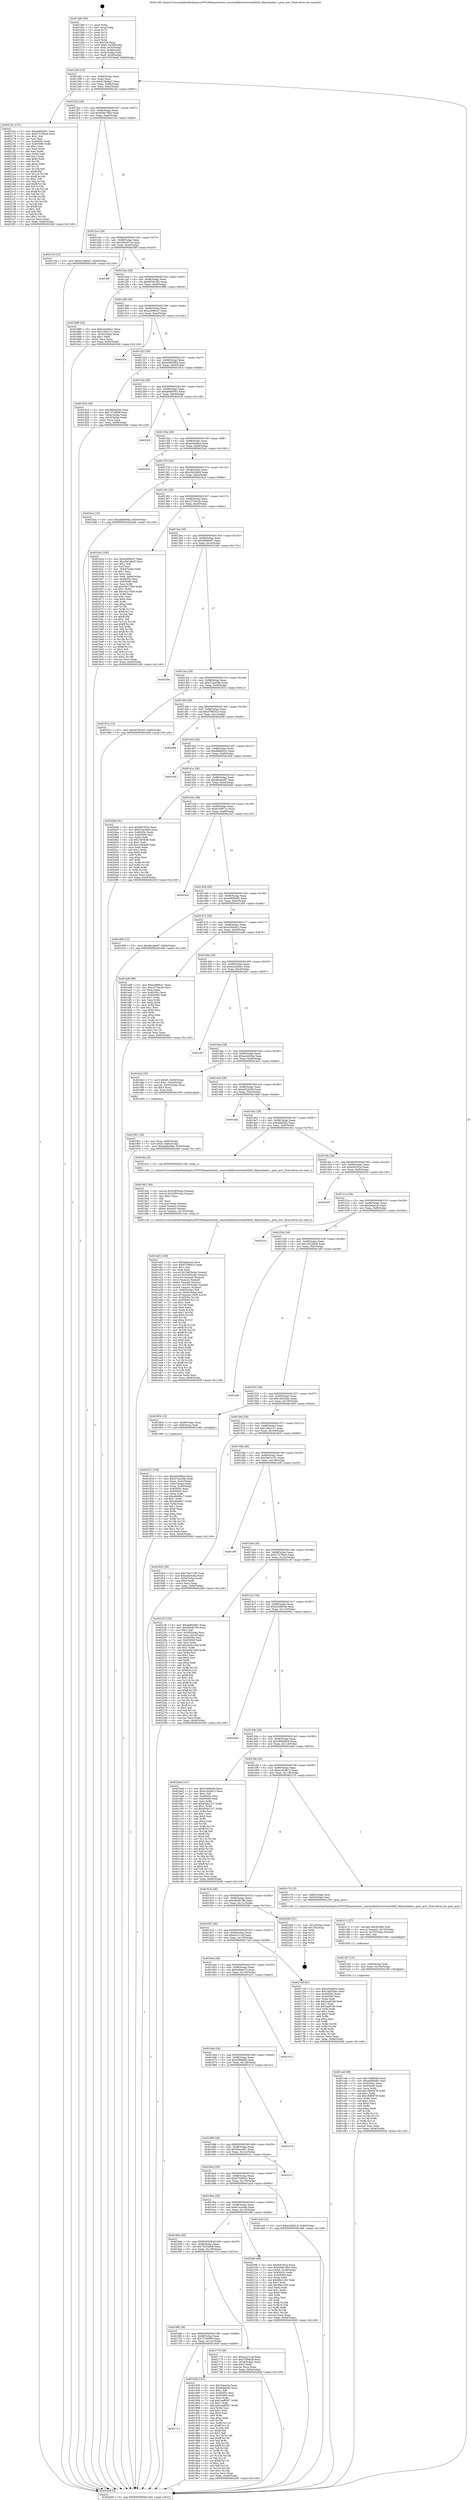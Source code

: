 digraph "0x401260" {
  label = "0x401260 (/mnt/c/Users/mathe/Desktop/tcc/POCII/binaries/extr_reactosdlldirectxwined3dx9_36preshader.c_pres_mov_Final-ollvm.out::main(0))"
  labelloc = "t"
  node[shape=record]

  Entry [label="",width=0.3,height=0.3,shape=circle,fillcolor=black,style=filled]
  "0x401292" [label="{
     0x401292 [32]\l
     | [instrs]\l
     &nbsp;&nbsp;0x401292 \<+6\>: mov -0x94(%rbp),%eax\l
     &nbsp;&nbsp;0x401298 \<+2\>: mov %eax,%ecx\l
     &nbsp;&nbsp;0x40129a \<+6\>: sub $0x815b8ea7,%ecx\l
     &nbsp;&nbsp;0x4012a0 \<+6\>: mov %eax,-0x98(%rbp)\l
     &nbsp;&nbsp;0x4012a6 \<+6\>: mov %ecx,-0x9c(%rbp)\l
     &nbsp;&nbsp;0x4012ac \<+6\>: je 000000000040216c \<main+0xf0c\>\l
  }"]
  "0x40216c" [label="{
     0x40216c [137]\l
     | [instrs]\l
     &nbsp;&nbsp;0x40216c \<+5\>: mov $0xab904001,%eax\l
     &nbsp;&nbsp;0x402171 \<+5\>: mov $0x27579ba4,%ecx\l
     &nbsp;&nbsp;0x402176 \<+2\>: mov $0x1,%dl\l
     &nbsp;&nbsp;0x402178 \<+2\>: xor %esi,%esi\l
     &nbsp;&nbsp;0x40217a \<+7\>: mov 0x40505c,%edi\l
     &nbsp;&nbsp;0x402181 \<+8\>: mov 0x405060,%r8d\l
     &nbsp;&nbsp;0x402189 \<+3\>: sub $0x1,%esi\l
     &nbsp;&nbsp;0x40218c \<+3\>: mov %edi,%r9d\l
     &nbsp;&nbsp;0x40218f \<+3\>: add %esi,%r9d\l
     &nbsp;&nbsp;0x402192 \<+4\>: imul %r9d,%edi\l
     &nbsp;&nbsp;0x402196 \<+3\>: and $0x1,%edi\l
     &nbsp;&nbsp;0x402199 \<+3\>: cmp $0x0,%edi\l
     &nbsp;&nbsp;0x40219c \<+4\>: sete %r10b\l
     &nbsp;&nbsp;0x4021a0 \<+4\>: cmp $0xa,%r8d\l
     &nbsp;&nbsp;0x4021a4 \<+4\>: setl %r11b\l
     &nbsp;&nbsp;0x4021a8 \<+3\>: mov %r10b,%bl\l
     &nbsp;&nbsp;0x4021ab \<+3\>: xor $0xff,%bl\l
     &nbsp;&nbsp;0x4021ae \<+3\>: mov %r11b,%r14b\l
     &nbsp;&nbsp;0x4021b1 \<+4\>: xor $0xff,%r14b\l
     &nbsp;&nbsp;0x4021b5 \<+3\>: xor $0x1,%dl\l
     &nbsp;&nbsp;0x4021b8 \<+3\>: mov %bl,%r15b\l
     &nbsp;&nbsp;0x4021bb \<+4\>: and $0xff,%r15b\l
     &nbsp;&nbsp;0x4021bf \<+3\>: and %dl,%r10b\l
     &nbsp;&nbsp;0x4021c2 \<+3\>: mov %r14b,%r12b\l
     &nbsp;&nbsp;0x4021c5 \<+4\>: and $0xff,%r12b\l
     &nbsp;&nbsp;0x4021c9 \<+3\>: and %dl,%r11b\l
     &nbsp;&nbsp;0x4021cc \<+3\>: or %r10b,%r15b\l
     &nbsp;&nbsp;0x4021cf \<+3\>: or %r11b,%r12b\l
     &nbsp;&nbsp;0x4021d2 \<+3\>: xor %r12b,%r15b\l
     &nbsp;&nbsp;0x4021d5 \<+3\>: or %r14b,%bl\l
     &nbsp;&nbsp;0x4021d8 \<+3\>: xor $0xff,%bl\l
     &nbsp;&nbsp;0x4021db \<+3\>: or $0x1,%dl\l
     &nbsp;&nbsp;0x4021de \<+2\>: and %dl,%bl\l
     &nbsp;&nbsp;0x4021e0 \<+3\>: or %bl,%r15b\l
     &nbsp;&nbsp;0x4021e3 \<+4\>: test $0x1,%r15b\l
     &nbsp;&nbsp;0x4021e7 \<+3\>: cmovne %ecx,%eax\l
     &nbsp;&nbsp;0x4021ea \<+6\>: mov %eax,-0x94(%rbp)\l
     &nbsp;&nbsp;0x4021f0 \<+5\>: jmp 0000000000402449 \<main+0x11e9\>\l
  }"]
  "0x4012b2" [label="{
     0x4012b2 [28]\l
     | [instrs]\l
     &nbsp;&nbsp;0x4012b2 \<+5\>: jmp 00000000004012b7 \<main+0x57\>\l
     &nbsp;&nbsp;0x4012b7 \<+6\>: mov -0x98(%rbp),%eax\l
     &nbsp;&nbsp;0x4012bd \<+5\>: sub $0x938e70b5,%eax\l
     &nbsp;&nbsp;0x4012c2 \<+6\>: mov %eax,-0xa0(%rbp)\l
     &nbsp;&nbsp;0x4012c8 \<+6\>: je 000000000040215d \<main+0xefd\>\l
  }"]
  Exit [label="",width=0.3,height=0.3,shape=circle,fillcolor=black,style=filled,peripheries=2]
  "0x40215d" [label="{
     0x40215d [15]\l
     | [instrs]\l
     &nbsp;&nbsp;0x40215d \<+10\>: movl $0x815b8ea7,-0x94(%rbp)\l
     &nbsp;&nbsp;0x402167 \<+5\>: jmp 0000000000402449 \<main+0x11e9\>\l
  }"]
  "0x4012ce" [label="{
     0x4012ce [28]\l
     | [instrs]\l
     &nbsp;&nbsp;0x4012ce \<+5\>: jmp 00000000004012d3 \<main+0x73\>\l
     &nbsp;&nbsp;0x4012d3 \<+6\>: mov -0x98(%rbp),%eax\l
     &nbsp;&nbsp;0x4012d9 \<+5\>: sub $0x945e913a,%eax\l
     &nbsp;&nbsp;0x4012de \<+6\>: mov %eax,-0xa4(%rbp)\l
     &nbsp;&nbsp;0x4012e4 \<+6\>: je 0000000000401f9f \<main+0xd3f\>\l
  }"]
  "0x401ca6" [label="{
     0x401ca6 [96]\l
     | [instrs]\l
     &nbsp;&nbsp;0x401ca6 \<+5\>: mov $0x7abfb06d,%eax\l
     &nbsp;&nbsp;0x401cab \<+5\>: mov $0xe0606492,%esi\l
     &nbsp;&nbsp;0x401cb0 \<+7\>: mov 0x40505c,%ecx\l
     &nbsp;&nbsp;0x401cb7 \<+7\>: mov 0x405060,%edx\l
     &nbsp;&nbsp;0x401cbe \<+3\>: mov %ecx,%r8d\l
     &nbsp;&nbsp;0x401cc1 \<+7\>: add $0x1fb85678,%r8d\l
     &nbsp;&nbsp;0x401cc8 \<+4\>: sub $0x1,%r8d\l
     &nbsp;&nbsp;0x401ccc \<+7\>: sub $0x1fb85678,%r8d\l
     &nbsp;&nbsp;0x401cd3 \<+4\>: imul %r8d,%ecx\l
     &nbsp;&nbsp;0x401cd7 \<+3\>: and $0x1,%ecx\l
     &nbsp;&nbsp;0x401cda \<+3\>: cmp $0x0,%ecx\l
     &nbsp;&nbsp;0x401cdd \<+4\>: sete %r9b\l
     &nbsp;&nbsp;0x401ce1 \<+3\>: cmp $0xa,%edx\l
     &nbsp;&nbsp;0x401ce4 \<+4\>: setl %r10b\l
     &nbsp;&nbsp;0x401ce8 \<+3\>: mov %r9b,%r11b\l
     &nbsp;&nbsp;0x401ceb \<+3\>: and %r10b,%r11b\l
     &nbsp;&nbsp;0x401cee \<+3\>: xor %r10b,%r9b\l
     &nbsp;&nbsp;0x401cf1 \<+3\>: or %r9b,%r11b\l
     &nbsp;&nbsp;0x401cf4 \<+4\>: test $0x1,%r11b\l
     &nbsp;&nbsp;0x401cf8 \<+3\>: cmovne %esi,%eax\l
     &nbsp;&nbsp;0x401cfb \<+6\>: mov %eax,-0x94(%rbp)\l
     &nbsp;&nbsp;0x401d01 \<+5\>: jmp 0000000000402449 \<main+0x11e9\>\l
  }"]
  "0x401f9f" [label="{
     0x401f9f\l
  }", style=dashed]
  "0x4012ea" [label="{
     0x4012ea [28]\l
     | [instrs]\l
     &nbsp;&nbsp;0x4012ea \<+5\>: jmp 00000000004012ef \<main+0x8f\>\l
     &nbsp;&nbsp;0x4012ef \<+6\>: mov -0x98(%rbp),%eax\l
     &nbsp;&nbsp;0x4012f5 \<+5\>: sub $0x9d78cc93,%eax\l
     &nbsp;&nbsp;0x4012fa \<+6\>: mov %eax,-0xa8(%rbp)\l
     &nbsp;&nbsp;0x401300 \<+6\>: je 0000000000401889 \<main+0x629\>\l
  }"]
  "0x401c97" [label="{
     0x401c97 [15]\l
     | [instrs]\l
     &nbsp;&nbsp;0x401c97 \<+4\>: mov -0x60(%rbp),%rdi\l
     &nbsp;&nbsp;0x401c9b \<+6\>: mov %eax,-0x154(%rbp)\l
     &nbsp;&nbsp;0x401ca1 \<+5\>: call 0000000000401030 \<free@plt\>\l
     | [calls]\l
     &nbsp;&nbsp;0x401030 \{1\} (unknown)\l
  }"]
  "0x401889" [label="{
     0x401889 [30]\l
     | [instrs]\l
     &nbsp;&nbsp;0x401889 \<+5\>: mov $0xe2e3dda1,%eax\l
     &nbsp;&nbsp;0x40188e \<+5\>: mov $0x1c92e1c1,%ecx\l
     &nbsp;&nbsp;0x401893 \<+3\>: mov -0x30(%rbp),%edx\l
     &nbsp;&nbsp;0x401896 \<+3\>: cmp $0x1,%edx\l
     &nbsp;&nbsp;0x401899 \<+3\>: cmovl %ecx,%eax\l
     &nbsp;&nbsp;0x40189c \<+6\>: mov %eax,-0x94(%rbp)\l
     &nbsp;&nbsp;0x4018a2 \<+5\>: jmp 0000000000402449 \<main+0x11e9\>\l
  }"]
  "0x401306" [label="{
     0x401306 [28]\l
     | [instrs]\l
     &nbsp;&nbsp;0x401306 \<+5\>: jmp 000000000040130b \<main+0xab\>\l
     &nbsp;&nbsp;0x40130b \<+6\>: mov -0x98(%rbp),%eax\l
     &nbsp;&nbsp;0x401311 \<+5\>: sub $0xa2899ca7,%eax\l
     &nbsp;&nbsp;0x401316 \<+6\>: mov %eax,-0xac(%rbp)\l
     &nbsp;&nbsp;0x40131c \<+6\>: je 000000000040233c \<main+0x10dc\>\l
  }"]
  "0x401c7c" [label="{
     0x401c7c [27]\l
     | [instrs]\l
     &nbsp;&nbsp;0x401c7c \<+10\>: movabs $0x4030f6,%rdi\l
     &nbsp;&nbsp;0x401c86 \<+5\>: movsd %xmm0,-0x70(%rbp)\l
     &nbsp;&nbsp;0x401c8b \<+5\>: movsd -0x70(%rbp),%xmm0\l
     &nbsp;&nbsp;0x401c90 \<+2\>: mov $0x1,%al\l
     &nbsp;&nbsp;0x401c92 \<+5\>: call 0000000000401040 \<printf@plt\>\l
     | [calls]\l
     &nbsp;&nbsp;0x401040 \{1\} (unknown)\l
  }"]
  "0x40233c" [label="{
     0x40233c\l
  }", style=dashed]
  "0x401322" [label="{
     0x401322 [28]\l
     | [instrs]\l
     &nbsp;&nbsp;0x401322 \<+5\>: jmp 0000000000401327 \<main+0xc7\>\l
     &nbsp;&nbsp;0x401327 \<+6\>: mov -0x98(%rbp),%eax\l
     &nbsp;&nbsp;0x40132d \<+5\>: sub $0xab6b008a,%eax\l
     &nbsp;&nbsp;0x401332 \<+6\>: mov %eax,-0xb0(%rbp)\l
     &nbsp;&nbsp;0x401338 \<+6\>: je 000000000040191b \<main+0x6bb\>\l
  }"]
  "0x401a02" [label="{
     0x401a02 [199]\l
     | [instrs]\l
     &nbsp;&nbsp;0x401a02 \<+5\>: mov $0x2ebac2e,%ecx\l
     &nbsp;&nbsp;0x401a07 \<+5\>: mov $0x673d9432,%edx\l
     &nbsp;&nbsp;0x401a0c \<+3\>: mov $0x1,%sil\l
     &nbsp;&nbsp;0x401a0f \<+2\>: xor %edi,%edi\l
     &nbsp;&nbsp;0x401a11 \<+8\>: movsd 0x15ef(%rip),%xmm1\l
     &nbsp;&nbsp;0x401a19 \<+8\>: movsd 0x15ef(%rip),%xmm2\l
     &nbsp;&nbsp;0x401a21 \<+4\>: cvtss2sd %xmm0,%xmm0\l
     &nbsp;&nbsp;0x401a25 \<+4\>: divsd %xmm2,%xmm0\l
     &nbsp;&nbsp;0x401a29 \<+4\>: addsd %xmm0,%xmm1\l
     &nbsp;&nbsp;0x401a2d \<+8\>: movsd -0x150(%rbp),%xmm0\l
     &nbsp;&nbsp;0x401a35 \<+4\>: mulsd %xmm1,%xmm0\l
     &nbsp;&nbsp;0x401a39 \<+4\>: mov -0x60(%rbp),%r8\l
     &nbsp;&nbsp;0x401a3d \<+4\>: movslq -0x64(%rbp),%r9\l
     &nbsp;&nbsp;0x401a41 \<+6\>: movsd %xmm0,(%r8,%r9,8)\l
     &nbsp;&nbsp;0x401a47 \<+8\>: mov 0x40505c,%r10d\l
     &nbsp;&nbsp;0x401a4f \<+8\>: mov 0x405060,%r11d\l
     &nbsp;&nbsp;0x401a57 \<+3\>: sub $0x1,%edi\l
     &nbsp;&nbsp;0x401a5a \<+3\>: mov %r10d,%ebx\l
     &nbsp;&nbsp;0x401a5d \<+2\>: add %edi,%ebx\l
     &nbsp;&nbsp;0x401a5f \<+4\>: imul %ebx,%r10d\l
     &nbsp;&nbsp;0x401a63 \<+4\>: and $0x1,%r10d\l
     &nbsp;&nbsp;0x401a67 \<+4\>: cmp $0x0,%r10d\l
     &nbsp;&nbsp;0x401a6b \<+4\>: sete %r14b\l
     &nbsp;&nbsp;0x401a6f \<+4\>: cmp $0xa,%r11d\l
     &nbsp;&nbsp;0x401a73 \<+4\>: setl %r15b\l
     &nbsp;&nbsp;0x401a77 \<+3\>: mov %r14b,%r12b\l
     &nbsp;&nbsp;0x401a7a \<+4\>: xor $0xff,%r12b\l
     &nbsp;&nbsp;0x401a7e \<+3\>: mov %r15b,%r13b\l
     &nbsp;&nbsp;0x401a81 \<+4\>: xor $0xff,%r13b\l
     &nbsp;&nbsp;0x401a85 \<+4\>: xor $0x0,%sil\l
     &nbsp;&nbsp;0x401a89 \<+3\>: mov %r12b,%dil\l
     &nbsp;&nbsp;0x401a8c \<+4\>: and $0x0,%dil\l
     &nbsp;&nbsp;0x401a90 \<+3\>: and %sil,%r14b\l
     &nbsp;&nbsp;0x401a93 \<+3\>: mov %r13b,%r8b\l
     &nbsp;&nbsp;0x401a96 \<+4\>: and $0x0,%r8b\l
     &nbsp;&nbsp;0x401a9a \<+3\>: and %sil,%r15b\l
     &nbsp;&nbsp;0x401a9d \<+3\>: or %r14b,%dil\l
     &nbsp;&nbsp;0x401aa0 \<+3\>: or %r15b,%r8b\l
     &nbsp;&nbsp;0x401aa3 \<+3\>: xor %r8b,%dil\l
     &nbsp;&nbsp;0x401aa6 \<+3\>: or %r13b,%r12b\l
     &nbsp;&nbsp;0x401aa9 \<+4\>: xor $0xff,%r12b\l
     &nbsp;&nbsp;0x401aad \<+4\>: or $0x0,%sil\l
     &nbsp;&nbsp;0x401ab1 \<+3\>: and %sil,%r12b\l
     &nbsp;&nbsp;0x401ab4 \<+3\>: or %r12b,%dil\l
     &nbsp;&nbsp;0x401ab7 \<+4\>: test $0x1,%dil\l
     &nbsp;&nbsp;0x401abb \<+3\>: cmovne %edx,%ecx\l
     &nbsp;&nbsp;0x401abe \<+6\>: mov %ecx,-0x94(%rbp)\l
     &nbsp;&nbsp;0x401ac4 \<+5\>: jmp 0000000000402449 \<main+0x11e9\>\l
  }"]
  "0x40191b" [label="{
     0x40191b [30]\l
     | [instrs]\l
     &nbsp;&nbsp;0x40191b \<+5\>: mov $0x3804b836,%eax\l
     &nbsp;&nbsp;0x401920 \<+5\>: mov $0x737e608f,%ecx\l
     &nbsp;&nbsp;0x401925 \<+3\>: mov -0x64(%rbp),%edx\l
     &nbsp;&nbsp;0x401928 \<+3\>: cmp -0x54(%rbp),%edx\l
     &nbsp;&nbsp;0x40192b \<+3\>: cmovl %ecx,%eax\l
     &nbsp;&nbsp;0x40192e \<+6\>: mov %eax,-0x94(%rbp)\l
     &nbsp;&nbsp;0x401934 \<+5\>: jmp 0000000000402449 \<main+0x11e9\>\l
  }"]
  "0x40133e" [label="{
     0x40133e [28]\l
     | [instrs]\l
     &nbsp;&nbsp;0x40133e \<+5\>: jmp 0000000000401343 \<main+0xe3\>\l
     &nbsp;&nbsp;0x401343 \<+6\>: mov -0x98(%rbp),%eax\l
     &nbsp;&nbsp;0x401349 \<+5\>: sub $0xab904001,%eax\l
     &nbsp;&nbsp;0x40134e \<+6\>: mov %eax,-0xb4(%rbp)\l
     &nbsp;&nbsp;0x401354 \<+6\>: je 000000000040243f \<main+0x11df\>\l
  }"]
  "0x4019d1" [label="{
     0x4019d1 [49]\l
     | [instrs]\l
     &nbsp;&nbsp;0x4019d1 \<+8\>: movsd 0x163f(%rip),%xmm0\l
     &nbsp;&nbsp;0x4019d9 \<+8\>: movsd 0x163f(%rip),%xmm1\l
     &nbsp;&nbsp;0x4019e1 \<+5\>: mov $0x2,%ecx\l
     &nbsp;&nbsp;0x4019e6 \<+1\>: cltd\l
     &nbsp;&nbsp;0x4019e7 \<+2\>: idiv %ecx\l
     &nbsp;&nbsp;0x4019e9 \<+4\>: cvtsi2sd %edx,%xmm2\l
     &nbsp;&nbsp;0x4019ed \<+4\>: mulsd %xmm2,%xmm1\l
     &nbsp;&nbsp;0x4019f1 \<+4\>: addsd %xmm0,%xmm1\l
     &nbsp;&nbsp;0x4019f5 \<+8\>: movsd %xmm1,-0x150(%rbp)\l
     &nbsp;&nbsp;0x4019fd \<+5\>: call 00000000004011a0 \<next_f\>\l
     | [calls]\l
     &nbsp;&nbsp;0x4011a0 \{1\} (/mnt/c/Users/mathe/Desktop/tcc/POCII/binaries/extr_reactosdlldirectxwined3dx9_36preshader.c_pres_mov_Final-ollvm.out::next_f)\l
  }"]
  "0x40243f" [label="{
     0x40243f\l
  }", style=dashed]
  "0x40135a" [label="{
     0x40135a [28]\l
     | [instrs]\l
     &nbsp;&nbsp;0x40135a \<+5\>: jmp 000000000040135f \<main+0xff\>\l
     &nbsp;&nbsp;0x40135f \<+6\>: mov -0x98(%rbp),%eax\l
     &nbsp;&nbsp;0x401365 \<+5\>: sub $0xad2e8dce,%eax\l
     &nbsp;&nbsp;0x40136a \<+6\>: mov %eax,-0xb8(%rbp)\l
     &nbsp;&nbsp;0x401370 \<+6\>: je 00000000004022a3 \<main+0x1043\>\l
  }"]
  "0x401712" [label="{
     0x401712\l
  }", style=dashed]
  "0x4022a3" [label="{
     0x4022a3\l
  }", style=dashed]
  "0x401376" [label="{
     0x401376 [28]\l
     | [instrs]\l
     &nbsp;&nbsp;0x401376 \<+5\>: jmp 000000000040137b \<main+0x11b\>\l
     &nbsp;&nbsp;0x40137b \<+6\>: mov -0x98(%rbp),%eax\l
     &nbsp;&nbsp;0x401381 \<+5\>: sub $0xc0d1db49,%eax\l
     &nbsp;&nbsp;0x401386 \<+6\>: mov %eax,-0xbc(%rbp)\l
     &nbsp;&nbsp;0x40138c \<+6\>: je 0000000000401bce \<main+0x96e\>\l
  }"]
  "0x401939" [label="{
     0x401939 [147]\l
     | [instrs]\l
     &nbsp;&nbsp;0x401939 \<+5\>: mov $0x2ebac2e,%eax\l
     &nbsp;&nbsp;0x40193e \<+5\>: mov $0xefdaf2d2,%ecx\l
     &nbsp;&nbsp;0x401943 \<+2\>: mov $0x1,%dl\l
     &nbsp;&nbsp;0x401945 \<+7\>: mov 0x40505c,%esi\l
     &nbsp;&nbsp;0x40194c \<+7\>: mov 0x405060,%edi\l
     &nbsp;&nbsp;0x401953 \<+3\>: mov %esi,%r8d\l
     &nbsp;&nbsp;0x401956 \<+7\>: sub $0x1eaf8567,%r8d\l
     &nbsp;&nbsp;0x40195d \<+4\>: sub $0x1,%r8d\l
     &nbsp;&nbsp;0x401961 \<+7\>: add $0x1eaf8567,%r8d\l
     &nbsp;&nbsp;0x401968 \<+4\>: imul %r8d,%esi\l
     &nbsp;&nbsp;0x40196c \<+3\>: and $0x1,%esi\l
     &nbsp;&nbsp;0x40196f \<+3\>: cmp $0x0,%esi\l
     &nbsp;&nbsp;0x401972 \<+4\>: sete %r9b\l
     &nbsp;&nbsp;0x401976 \<+3\>: cmp $0xa,%edi\l
     &nbsp;&nbsp;0x401979 \<+4\>: setl %r10b\l
     &nbsp;&nbsp;0x40197d \<+3\>: mov %r9b,%r11b\l
     &nbsp;&nbsp;0x401980 \<+4\>: xor $0xff,%r11b\l
     &nbsp;&nbsp;0x401984 \<+3\>: mov %r10b,%bl\l
     &nbsp;&nbsp;0x401987 \<+3\>: xor $0xff,%bl\l
     &nbsp;&nbsp;0x40198a \<+3\>: xor $0x1,%dl\l
     &nbsp;&nbsp;0x40198d \<+3\>: mov %r11b,%r14b\l
     &nbsp;&nbsp;0x401990 \<+4\>: and $0xff,%r14b\l
     &nbsp;&nbsp;0x401994 \<+3\>: and %dl,%r9b\l
     &nbsp;&nbsp;0x401997 \<+3\>: mov %bl,%r15b\l
     &nbsp;&nbsp;0x40199a \<+4\>: and $0xff,%r15b\l
     &nbsp;&nbsp;0x40199e \<+3\>: and %dl,%r10b\l
     &nbsp;&nbsp;0x4019a1 \<+3\>: or %r9b,%r14b\l
     &nbsp;&nbsp;0x4019a4 \<+3\>: or %r10b,%r15b\l
     &nbsp;&nbsp;0x4019a7 \<+3\>: xor %r15b,%r14b\l
     &nbsp;&nbsp;0x4019aa \<+3\>: or %bl,%r11b\l
     &nbsp;&nbsp;0x4019ad \<+4\>: xor $0xff,%r11b\l
     &nbsp;&nbsp;0x4019b1 \<+3\>: or $0x1,%dl\l
     &nbsp;&nbsp;0x4019b4 \<+3\>: and %dl,%r11b\l
     &nbsp;&nbsp;0x4019b7 \<+3\>: or %r11b,%r14b\l
     &nbsp;&nbsp;0x4019ba \<+4\>: test $0x1,%r14b\l
     &nbsp;&nbsp;0x4019be \<+3\>: cmovne %ecx,%eax\l
     &nbsp;&nbsp;0x4019c1 \<+6\>: mov %eax,-0x94(%rbp)\l
     &nbsp;&nbsp;0x4019c7 \<+5\>: jmp 0000000000402449 \<main+0x11e9\>\l
  }"]
  "0x401bce" [label="{
     0x401bce [15]\l
     | [instrs]\l
     &nbsp;&nbsp;0x401bce \<+10\>: movl $0xab6b008a,-0x94(%rbp)\l
     &nbsp;&nbsp;0x401bd8 \<+5\>: jmp 0000000000402449 \<main+0x11e9\>\l
  }"]
  "0x401392" [label="{
     0x401392 [28]\l
     | [instrs]\l
     &nbsp;&nbsp;0x401392 \<+5\>: jmp 0000000000401397 \<main+0x137\>\l
     &nbsp;&nbsp;0x401397 \<+6\>: mov -0x98(%rbp),%eax\l
     &nbsp;&nbsp;0x40139d \<+5\>: sub $0xc2754c2b,%eax\l
     &nbsp;&nbsp;0x4013a2 \<+6\>: mov %eax,-0xc0(%rbp)\l
     &nbsp;&nbsp;0x4013a8 \<+6\>: je 0000000000401b2e \<main+0x8ce\>\l
  }"]
  "0x401901" [label="{
     0x401901 [26]\l
     | [instrs]\l
     &nbsp;&nbsp;0x401901 \<+4\>: mov %rax,-0x60(%rbp)\l
     &nbsp;&nbsp;0x401905 \<+7\>: movl $0x0,-0x64(%rbp)\l
     &nbsp;&nbsp;0x40190c \<+10\>: movl $0xab6b008a,-0x94(%rbp)\l
     &nbsp;&nbsp;0x401916 \<+5\>: jmp 0000000000402449 \<main+0x11e9\>\l
  }"]
  "0x401b2e" [label="{
     0x401b2e [160]\l
     | [instrs]\l
     &nbsp;&nbsp;0x401b2e \<+5\>: mov $0xa2899ca7,%eax\l
     &nbsp;&nbsp;0x401b33 \<+5\>: mov $0xc0d1db49,%ecx\l
     &nbsp;&nbsp;0x401b38 \<+2\>: mov $0x1,%dl\l
     &nbsp;&nbsp;0x401b3a \<+2\>: xor %esi,%esi\l
     &nbsp;&nbsp;0x401b3c \<+3\>: mov -0x64(%rbp),%edi\l
     &nbsp;&nbsp;0x401b3f \<+3\>: sub $0x1,%esi\l
     &nbsp;&nbsp;0x401b42 \<+2\>: sub %esi,%edi\l
     &nbsp;&nbsp;0x401b44 \<+3\>: mov %edi,-0x64(%rbp)\l
     &nbsp;&nbsp;0x401b47 \<+7\>: mov 0x40505c,%esi\l
     &nbsp;&nbsp;0x401b4e \<+7\>: mov 0x405060,%edi\l
     &nbsp;&nbsp;0x401b55 \<+3\>: mov %esi,%r8d\l
     &nbsp;&nbsp;0x401b58 \<+7\>: sub $0xc62c75b9,%r8d\l
     &nbsp;&nbsp;0x401b5f \<+4\>: sub $0x1,%r8d\l
     &nbsp;&nbsp;0x401b63 \<+7\>: add $0xc62c75b9,%r8d\l
     &nbsp;&nbsp;0x401b6a \<+4\>: imul %r8d,%esi\l
     &nbsp;&nbsp;0x401b6e \<+3\>: and $0x1,%esi\l
     &nbsp;&nbsp;0x401b71 \<+3\>: cmp $0x0,%esi\l
     &nbsp;&nbsp;0x401b74 \<+4\>: sete %r9b\l
     &nbsp;&nbsp;0x401b78 \<+3\>: cmp $0xa,%edi\l
     &nbsp;&nbsp;0x401b7b \<+4\>: setl %r10b\l
     &nbsp;&nbsp;0x401b7f \<+3\>: mov %r9b,%r11b\l
     &nbsp;&nbsp;0x401b82 \<+4\>: xor $0xff,%r11b\l
     &nbsp;&nbsp;0x401b86 \<+3\>: mov %r10b,%bl\l
     &nbsp;&nbsp;0x401b89 \<+3\>: xor $0xff,%bl\l
     &nbsp;&nbsp;0x401b8c \<+3\>: xor $0x1,%dl\l
     &nbsp;&nbsp;0x401b8f \<+3\>: mov %r11b,%r14b\l
     &nbsp;&nbsp;0x401b92 \<+4\>: and $0xff,%r14b\l
     &nbsp;&nbsp;0x401b96 \<+3\>: and %dl,%r9b\l
     &nbsp;&nbsp;0x401b99 \<+3\>: mov %bl,%r15b\l
     &nbsp;&nbsp;0x401b9c \<+4\>: and $0xff,%r15b\l
     &nbsp;&nbsp;0x401ba0 \<+3\>: and %dl,%r10b\l
     &nbsp;&nbsp;0x401ba3 \<+3\>: or %r9b,%r14b\l
     &nbsp;&nbsp;0x401ba6 \<+3\>: or %r10b,%r15b\l
     &nbsp;&nbsp;0x401ba9 \<+3\>: xor %r15b,%r14b\l
     &nbsp;&nbsp;0x401bac \<+3\>: or %bl,%r11b\l
     &nbsp;&nbsp;0x401baf \<+4\>: xor $0xff,%r11b\l
     &nbsp;&nbsp;0x401bb3 \<+3\>: or $0x1,%dl\l
     &nbsp;&nbsp;0x401bb6 \<+3\>: and %dl,%r11b\l
     &nbsp;&nbsp;0x401bb9 \<+3\>: or %r11b,%r14b\l
     &nbsp;&nbsp;0x401bbc \<+4\>: test $0x1,%r14b\l
     &nbsp;&nbsp;0x401bc0 \<+3\>: cmovne %ecx,%eax\l
     &nbsp;&nbsp;0x401bc3 \<+6\>: mov %eax,-0x94(%rbp)\l
     &nbsp;&nbsp;0x401bc9 \<+5\>: jmp 0000000000402449 \<main+0x11e9\>\l
  }"]
  "0x4013ae" [label="{
     0x4013ae [28]\l
     | [instrs]\l
     &nbsp;&nbsp;0x4013ae \<+5\>: jmp 00000000004013b3 \<main+0x153\>\l
     &nbsp;&nbsp;0x4013b3 \<+6\>: mov -0x98(%rbp),%eax\l
     &nbsp;&nbsp;0x4013b9 \<+5\>: sub $0xc6fbb0d7,%eax\l
     &nbsp;&nbsp;0x4013be \<+6\>: mov %eax,-0xc4(%rbp)\l
     &nbsp;&nbsp;0x4013c4 \<+6\>: je 00000000004023de \<main+0x117e\>\l
  }"]
  "0x401811" [label="{
     0x401811 [105]\l
     | [instrs]\l
     &nbsp;&nbsp;0x401811 \<+5\>: mov $0xad2e8dce,%ecx\l
     &nbsp;&nbsp;0x401816 \<+5\>: mov $0xd7dca29b,%edx\l
     &nbsp;&nbsp;0x40181b \<+3\>: mov %eax,-0x4c(%rbp)\l
     &nbsp;&nbsp;0x40181e \<+3\>: mov -0x4c(%rbp),%eax\l
     &nbsp;&nbsp;0x401821 \<+3\>: mov %eax,-0x30(%rbp)\l
     &nbsp;&nbsp;0x401824 \<+7\>: mov 0x40505c,%eax\l
     &nbsp;&nbsp;0x40182b \<+7\>: mov 0x405060,%esi\l
     &nbsp;&nbsp;0x401832 \<+3\>: mov %eax,%r8d\l
     &nbsp;&nbsp;0x401835 \<+7\>: sub $0xe8d4f4c7,%r8d\l
     &nbsp;&nbsp;0x40183c \<+4\>: sub $0x1,%r8d\l
     &nbsp;&nbsp;0x401840 \<+7\>: add $0xe8d4f4c7,%r8d\l
     &nbsp;&nbsp;0x401847 \<+4\>: imul %r8d,%eax\l
     &nbsp;&nbsp;0x40184b \<+3\>: and $0x1,%eax\l
     &nbsp;&nbsp;0x40184e \<+3\>: cmp $0x0,%eax\l
     &nbsp;&nbsp;0x401851 \<+4\>: sete %r9b\l
     &nbsp;&nbsp;0x401855 \<+3\>: cmp $0xa,%esi\l
     &nbsp;&nbsp;0x401858 \<+4\>: setl %r10b\l
     &nbsp;&nbsp;0x40185c \<+3\>: mov %r9b,%r11b\l
     &nbsp;&nbsp;0x40185f \<+3\>: and %r10b,%r11b\l
     &nbsp;&nbsp;0x401862 \<+3\>: xor %r10b,%r9b\l
     &nbsp;&nbsp;0x401865 \<+3\>: or %r9b,%r11b\l
     &nbsp;&nbsp;0x401868 \<+4\>: test $0x1,%r11b\l
     &nbsp;&nbsp;0x40186c \<+3\>: cmovne %edx,%ecx\l
     &nbsp;&nbsp;0x40186f \<+6\>: mov %ecx,-0x94(%rbp)\l
     &nbsp;&nbsp;0x401875 \<+5\>: jmp 0000000000402449 \<main+0x11e9\>\l
  }"]
  "0x4023de" [label="{
     0x4023de\l
  }", style=dashed]
  "0x4013ca" [label="{
     0x4013ca [28]\l
     | [instrs]\l
     &nbsp;&nbsp;0x4013ca \<+5\>: jmp 00000000004013cf \<main+0x16f\>\l
     &nbsp;&nbsp;0x4013cf \<+6\>: mov -0x98(%rbp),%eax\l
     &nbsp;&nbsp;0x4013d5 \<+5\>: sub $0xd7dca29b,%eax\l
     &nbsp;&nbsp;0x4013da \<+6\>: mov %eax,-0xc8(%rbp)\l
     &nbsp;&nbsp;0x4013e0 \<+6\>: je 000000000040187a \<main+0x61a\>\l
  }"]
  "0x401260" [label="{
     0x401260 [50]\l
     | [instrs]\l
     &nbsp;&nbsp;0x401260 \<+1\>: push %rbp\l
     &nbsp;&nbsp;0x401261 \<+3\>: mov %rsp,%rbp\l
     &nbsp;&nbsp;0x401264 \<+2\>: push %r15\l
     &nbsp;&nbsp;0x401266 \<+2\>: push %r14\l
     &nbsp;&nbsp;0x401268 \<+2\>: push %r13\l
     &nbsp;&nbsp;0x40126a \<+2\>: push %r12\l
     &nbsp;&nbsp;0x40126c \<+1\>: push %rbx\l
     &nbsp;&nbsp;0x40126d \<+7\>: sub $0x158,%rsp\l
     &nbsp;&nbsp;0x401274 \<+7\>: movl $0x0,-0x38(%rbp)\l
     &nbsp;&nbsp;0x40127b \<+3\>: mov %edi,-0x3c(%rbp)\l
     &nbsp;&nbsp;0x40127e \<+4\>: mov %rsi,-0x48(%rbp)\l
     &nbsp;&nbsp;0x401282 \<+3\>: mov -0x3c(%rbp),%edi\l
     &nbsp;&nbsp;0x401285 \<+3\>: mov %edi,-0x34(%rbp)\l
     &nbsp;&nbsp;0x401288 \<+10\>: movl $0x702544e8,-0x94(%rbp)\l
  }"]
  "0x40187a" [label="{
     0x40187a [15]\l
     | [instrs]\l
     &nbsp;&nbsp;0x40187a \<+10\>: movl $0x9d78cc93,-0x94(%rbp)\l
     &nbsp;&nbsp;0x401884 \<+5\>: jmp 0000000000402449 \<main+0x11e9\>\l
  }"]
  "0x4013e6" [label="{
     0x4013e6 [28]\l
     | [instrs]\l
     &nbsp;&nbsp;0x4013e6 \<+5\>: jmp 00000000004013eb \<main+0x18b\>\l
     &nbsp;&nbsp;0x4013eb \<+6\>: mov -0x98(%rbp),%eax\l
     &nbsp;&nbsp;0x4013f1 \<+5\>: sub $0xd7f65323,%eax\l
     &nbsp;&nbsp;0x4013f6 \<+6\>: mov %eax,-0xcc(%rbp)\l
     &nbsp;&nbsp;0x4013fc \<+6\>: je 000000000040206e \<main+0xe0e\>\l
  }"]
  "0x402449" [label="{
     0x402449 [5]\l
     | [instrs]\l
     &nbsp;&nbsp;0x402449 \<+5\>: jmp 0000000000401292 \<main+0x32\>\l
  }"]
  "0x40206e" [label="{
     0x40206e\l
  }", style=dashed]
  "0x401402" [label="{
     0x401402 [28]\l
     | [instrs]\l
     &nbsp;&nbsp;0x401402 \<+5\>: jmp 0000000000401407 \<main+0x1a7\>\l
     &nbsp;&nbsp;0x401407 \<+6\>: mov -0x98(%rbp),%eax\l
     &nbsp;&nbsp;0x40140d \<+5\>: sub $0xdb8bb5c3,%eax\l
     &nbsp;&nbsp;0x401412 \<+6\>: mov %eax,-0xd0(%rbp)\l
     &nbsp;&nbsp;0x401418 \<+6\>: je 0000000000401f44 \<main+0xce4\>\l
  }"]
  "0x4016f6" [label="{
     0x4016f6 [28]\l
     | [instrs]\l
     &nbsp;&nbsp;0x4016f6 \<+5\>: jmp 00000000004016fb \<main+0x49b\>\l
     &nbsp;&nbsp;0x4016fb \<+6\>: mov -0x98(%rbp),%eax\l
     &nbsp;&nbsp;0x401701 \<+5\>: sub $0x737e608f,%eax\l
     &nbsp;&nbsp;0x401706 \<+6\>: mov %eax,-0x13c(%rbp)\l
     &nbsp;&nbsp;0x40170c \<+6\>: je 0000000000401939 \<main+0x6d9\>\l
  }"]
  "0x401f44" [label="{
     0x401f44\l
  }", style=dashed]
  "0x40141e" [label="{
     0x40141e [28]\l
     | [instrs]\l
     &nbsp;&nbsp;0x40141e \<+5\>: jmp 0000000000401423 \<main+0x1c3\>\l
     &nbsp;&nbsp;0x401423 \<+6\>: mov -0x98(%rbp),%eax\l
     &nbsp;&nbsp;0x401429 \<+5\>: sub $0xdbca6e97,%eax\l
     &nbsp;&nbsp;0x40142e \<+6\>: mov %eax,-0xd4(%rbp)\l
     &nbsp;&nbsp;0x401434 \<+6\>: je 00000000004020a0 \<main+0xe40\>\l
  }"]
  "0x401770" [label="{
     0x401770 [30]\l
     | [instrs]\l
     &nbsp;&nbsp;0x401770 \<+5\>: mov $0x4c2c11af,%eax\l
     &nbsp;&nbsp;0x401775 \<+5\>: mov $0x7f28dcdf,%ecx\l
     &nbsp;&nbsp;0x40177a \<+3\>: mov -0x34(%rbp),%edx\l
     &nbsp;&nbsp;0x40177d \<+3\>: cmp $0x2,%edx\l
     &nbsp;&nbsp;0x401780 \<+3\>: cmovne %ecx,%eax\l
     &nbsp;&nbsp;0x401783 \<+6\>: mov %eax,-0x94(%rbp)\l
     &nbsp;&nbsp;0x401789 \<+5\>: jmp 0000000000402449 \<main+0x11e9\>\l
  }"]
  "0x4020a0" [label="{
     0x4020a0 [91]\l
     | [instrs]\l
     &nbsp;&nbsp;0x4020a0 \<+5\>: mov $0xfc91f52a,%eax\l
     &nbsp;&nbsp;0x4020a5 \<+5\>: mov $0x67ea3dda,%ecx\l
     &nbsp;&nbsp;0x4020aa \<+7\>: mov 0x40505c,%edx\l
     &nbsp;&nbsp;0x4020b1 \<+7\>: mov 0x405060,%esi\l
     &nbsp;&nbsp;0x4020b8 \<+2\>: mov %edx,%edi\l
     &nbsp;&nbsp;0x4020ba \<+6\>: sub $0x14f34cfb,%edi\l
     &nbsp;&nbsp;0x4020c0 \<+3\>: sub $0x1,%edi\l
     &nbsp;&nbsp;0x4020c3 \<+6\>: add $0x14f34cfb,%edi\l
     &nbsp;&nbsp;0x4020c9 \<+3\>: imul %edi,%edx\l
     &nbsp;&nbsp;0x4020cc \<+3\>: and $0x1,%edx\l
     &nbsp;&nbsp;0x4020cf \<+3\>: cmp $0x0,%edx\l
     &nbsp;&nbsp;0x4020d2 \<+4\>: sete %r8b\l
     &nbsp;&nbsp;0x4020d6 \<+3\>: cmp $0xa,%esi\l
     &nbsp;&nbsp;0x4020d9 \<+4\>: setl %r9b\l
     &nbsp;&nbsp;0x4020dd \<+3\>: mov %r8b,%r10b\l
     &nbsp;&nbsp;0x4020e0 \<+3\>: and %r9b,%r10b\l
     &nbsp;&nbsp;0x4020e3 \<+3\>: xor %r9b,%r8b\l
     &nbsp;&nbsp;0x4020e6 \<+3\>: or %r8b,%r10b\l
     &nbsp;&nbsp;0x4020e9 \<+4\>: test $0x1,%r10b\l
     &nbsp;&nbsp;0x4020ed \<+3\>: cmovne %ecx,%eax\l
     &nbsp;&nbsp;0x4020f0 \<+6\>: mov %eax,-0x94(%rbp)\l
     &nbsp;&nbsp;0x4020f6 \<+5\>: jmp 0000000000402449 \<main+0x11e9\>\l
  }"]
  "0x40143a" [label="{
     0x40143a [28]\l
     | [instrs]\l
     &nbsp;&nbsp;0x40143a \<+5\>: jmp 000000000040143f \<main+0x1df\>\l
     &nbsp;&nbsp;0x40143f \<+6\>: mov -0x98(%rbp),%eax\l
     &nbsp;&nbsp;0x401445 \<+5\>: sub $0xdc59971e,%eax\l
     &nbsp;&nbsp;0x40144a \<+6\>: mov %eax,-0xd8(%rbp)\l
     &nbsp;&nbsp;0x401450 \<+6\>: je 00000000004023a3 \<main+0x1143\>\l
  }"]
  "0x4016da" [label="{
     0x4016da [28]\l
     | [instrs]\l
     &nbsp;&nbsp;0x4016da \<+5\>: jmp 00000000004016df \<main+0x47f\>\l
     &nbsp;&nbsp;0x4016df \<+6\>: mov -0x98(%rbp),%eax\l
     &nbsp;&nbsp;0x4016e5 \<+5\>: sub $0x702544e8,%eax\l
     &nbsp;&nbsp;0x4016ea \<+6\>: mov %eax,-0x138(%rbp)\l
     &nbsp;&nbsp;0x4016f0 \<+6\>: je 0000000000401770 \<main+0x510\>\l
  }"]
  "0x4023a3" [label="{
     0x4023a3\l
  }", style=dashed]
  "0x401456" [label="{
     0x401456 [28]\l
     | [instrs]\l
     &nbsp;&nbsp;0x401456 \<+5\>: jmp 000000000040145b \<main+0x1fb\>\l
     &nbsp;&nbsp;0x40145b \<+6\>: mov -0x98(%rbp),%eax\l
     &nbsp;&nbsp;0x401461 \<+5\>: sub $0xe0606492,%eax\l
     &nbsp;&nbsp;0x401466 \<+6\>: mov %eax,-0xdc(%rbp)\l
     &nbsp;&nbsp;0x40146c \<+6\>: je 0000000000401d06 \<main+0xaa6\>\l
  }"]
  "0x4020fb" [label="{
     0x4020fb [98]\l
     | [instrs]\l
     &nbsp;&nbsp;0x4020fb \<+5\>: mov $0xfc91f52a,%eax\l
     &nbsp;&nbsp;0x402100 \<+5\>: mov $0x938e70b5,%ecx\l
     &nbsp;&nbsp;0x402105 \<+7\>: movl $0x0,-0x38(%rbp)\l
     &nbsp;&nbsp;0x40210c \<+7\>: mov 0x40505c,%edx\l
     &nbsp;&nbsp;0x402113 \<+7\>: mov 0x405060,%esi\l
     &nbsp;&nbsp;0x40211a \<+2\>: mov %edx,%edi\l
     &nbsp;&nbsp;0x40211c \<+6\>: sub $0x4fbc1c62,%edi\l
     &nbsp;&nbsp;0x402122 \<+3\>: sub $0x1,%edi\l
     &nbsp;&nbsp;0x402125 \<+6\>: add $0x4fbc1c62,%edi\l
     &nbsp;&nbsp;0x40212b \<+3\>: imul %edi,%edx\l
     &nbsp;&nbsp;0x40212e \<+3\>: and $0x1,%edx\l
     &nbsp;&nbsp;0x402131 \<+3\>: cmp $0x0,%edx\l
     &nbsp;&nbsp;0x402134 \<+4\>: sete %r8b\l
     &nbsp;&nbsp;0x402138 \<+3\>: cmp $0xa,%esi\l
     &nbsp;&nbsp;0x40213b \<+4\>: setl %r9b\l
     &nbsp;&nbsp;0x40213f \<+3\>: mov %r8b,%r10b\l
     &nbsp;&nbsp;0x402142 \<+3\>: and %r9b,%r10b\l
     &nbsp;&nbsp;0x402145 \<+3\>: xor %r9b,%r8b\l
     &nbsp;&nbsp;0x402148 \<+3\>: or %r8b,%r10b\l
     &nbsp;&nbsp;0x40214b \<+4\>: test $0x1,%r10b\l
     &nbsp;&nbsp;0x40214f \<+3\>: cmovne %ecx,%eax\l
     &nbsp;&nbsp;0x402152 \<+6\>: mov %eax,-0x94(%rbp)\l
     &nbsp;&nbsp;0x402158 \<+5\>: jmp 0000000000402449 \<main+0x11e9\>\l
  }"]
  "0x401d06" [label="{
     0x401d06 [15]\l
     | [instrs]\l
     &nbsp;&nbsp;0x401d06 \<+10\>: movl $0xdbca6e97,-0x94(%rbp)\l
     &nbsp;&nbsp;0x401d10 \<+5\>: jmp 0000000000402449 \<main+0x11e9\>\l
  }"]
  "0x401472" [label="{
     0x401472 [28]\l
     | [instrs]\l
     &nbsp;&nbsp;0x401472 \<+5\>: jmp 0000000000401477 \<main+0x217\>\l
     &nbsp;&nbsp;0x401477 \<+6\>: mov -0x98(%rbp),%eax\l
     &nbsp;&nbsp;0x40147d \<+5\>: sub $0xe24826c2,%eax\l
     &nbsp;&nbsp;0x401482 \<+6\>: mov %eax,-0xe0(%rbp)\l
     &nbsp;&nbsp;0x401488 \<+6\>: je 0000000000401ad8 \<main+0x878\>\l
  }"]
  "0x4016be" [label="{
     0x4016be [28]\l
     | [instrs]\l
     &nbsp;&nbsp;0x4016be \<+5\>: jmp 00000000004016c3 \<main+0x463\>\l
     &nbsp;&nbsp;0x4016c3 \<+6\>: mov -0x98(%rbp),%eax\l
     &nbsp;&nbsp;0x4016c9 \<+5\>: sub $0x67ea3dda,%eax\l
     &nbsp;&nbsp;0x4016ce \<+6\>: mov %eax,-0x134(%rbp)\l
     &nbsp;&nbsp;0x4016d4 \<+6\>: je 00000000004020fb \<main+0xe9b\>\l
  }"]
  "0x401ad8" [label="{
     0x401ad8 [86]\l
     | [instrs]\l
     &nbsp;&nbsp;0x401ad8 \<+5\>: mov $0xa2899ca7,%eax\l
     &nbsp;&nbsp;0x401add \<+5\>: mov $0xc2754c2b,%ecx\l
     &nbsp;&nbsp;0x401ae2 \<+2\>: xor %edx,%edx\l
     &nbsp;&nbsp;0x401ae4 \<+7\>: mov 0x40505c,%esi\l
     &nbsp;&nbsp;0x401aeb \<+7\>: mov 0x405060,%edi\l
     &nbsp;&nbsp;0x401af2 \<+3\>: sub $0x1,%edx\l
     &nbsp;&nbsp;0x401af5 \<+3\>: mov %esi,%r8d\l
     &nbsp;&nbsp;0x401af8 \<+3\>: add %edx,%r8d\l
     &nbsp;&nbsp;0x401afb \<+4\>: imul %r8d,%esi\l
     &nbsp;&nbsp;0x401aff \<+3\>: and $0x1,%esi\l
     &nbsp;&nbsp;0x401b02 \<+3\>: cmp $0x0,%esi\l
     &nbsp;&nbsp;0x401b05 \<+4\>: sete %r9b\l
     &nbsp;&nbsp;0x401b09 \<+3\>: cmp $0xa,%edi\l
     &nbsp;&nbsp;0x401b0c \<+4\>: setl %r10b\l
     &nbsp;&nbsp;0x401b10 \<+3\>: mov %r9b,%r11b\l
     &nbsp;&nbsp;0x401b13 \<+3\>: and %r10b,%r11b\l
     &nbsp;&nbsp;0x401b16 \<+3\>: xor %r10b,%r9b\l
     &nbsp;&nbsp;0x401b19 \<+3\>: or %r9b,%r11b\l
     &nbsp;&nbsp;0x401b1c \<+4\>: test $0x1,%r11b\l
     &nbsp;&nbsp;0x401b20 \<+3\>: cmovne %ecx,%eax\l
     &nbsp;&nbsp;0x401b23 \<+6\>: mov %eax,-0x94(%rbp)\l
     &nbsp;&nbsp;0x401b29 \<+5\>: jmp 0000000000402449 \<main+0x11e9\>\l
  }"]
  "0x40148e" [label="{
     0x40148e [28]\l
     | [instrs]\l
     &nbsp;&nbsp;0x40148e \<+5\>: jmp 0000000000401493 \<main+0x233\>\l
     &nbsp;&nbsp;0x401493 \<+6\>: mov -0x98(%rbp),%eax\l
     &nbsp;&nbsp;0x401499 \<+5\>: sub $0xe2e3dda1,%eax\l
     &nbsp;&nbsp;0x40149e \<+6\>: mov %eax,-0xe4(%rbp)\l
     &nbsp;&nbsp;0x4014a4 \<+6\>: je 00000000004018a7 \<main+0x647\>\l
  }"]
  "0x401ac9" [label="{
     0x401ac9 [15]\l
     | [instrs]\l
     &nbsp;&nbsp;0x401ac9 \<+10\>: movl $0xe24826c2,-0x94(%rbp)\l
     &nbsp;&nbsp;0x401ad3 \<+5\>: jmp 0000000000402449 \<main+0x11e9\>\l
  }"]
  "0x4018a7" [label="{
     0x4018a7\l
  }", style=dashed]
  "0x4014aa" [label="{
     0x4014aa [28]\l
     | [instrs]\l
     &nbsp;&nbsp;0x4014aa \<+5\>: jmp 00000000004014af \<main+0x24f\>\l
     &nbsp;&nbsp;0x4014af \<+6\>: mov -0x98(%rbp),%eax\l
     &nbsp;&nbsp;0x4014b5 \<+5\>: sub $0xea4c62ba,%eax\l
     &nbsp;&nbsp;0x4014ba \<+6\>: mov %eax,-0xe8(%rbp)\l
     &nbsp;&nbsp;0x4014c0 \<+6\>: je 00000000004018e3 \<main+0x683\>\l
  }"]
  "0x4016a2" [label="{
     0x4016a2 [28]\l
     | [instrs]\l
     &nbsp;&nbsp;0x4016a2 \<+5\>: jmp 00000000004016a7 \<main+0x447\>\l
     &nbsp;&nbsp;0x4016a7 \<+6\>: mov -0x98(%rbp),%eax\l
     &nbsp;&nbsp;0x4016ad \<+5\>: sub $0x673d9432,%eax\l
     &nbsp;&nbsp;0x4016b2 \<+6\>: mov %eax,-0x130(%rbp)\l
     &nbsp;&nbsp;0x4016b8 \<+6\>: je 0000000000401ac9 \<main+0x869\>\l
  }"]
  "0x4018e3" [label="{
     0x4018e3 [30]\l
     | [instrs]\l
     &nbsp;&nbsp;0x4018e3 \<+7\>: movl $0x64,-0x50(%rbp)\l
     &nbsp;&nbsp;0x4018ea \<+7\>: movl $0x1,-0x54(%rbp)\l
     &nbsp;&nbsp;0x4018f1 \<+4\>: movslq -0x54(%rbp),%rax\l
     &nbsp;&nbsp;0x4018f5 \<+4\>: shl $0x3,%rax\l
     &nbsp;&nbsp;0x4018f9 \<+3\>: mov %rax,%rdi\l
     &nbsp;&nbsp;0x4018fc \<+5\>: call 0000000000401050 \<malloc@plt\>\l
     | [calls]\l
     &nbsp;&nbsp;0x401050 \{1\} (unknown)\l
  }"]
  "0x4014c6" [label="{
     0x4014c6 [28]\l
     | [instrs]\l
     &nbsp;&nbsp;0x4014c6 \<+5\>: jmp 00000000004014cb \<main+0x26b\>\l
     &nbsp;&nbsp;0x4014cb \<+6\>: mov -0x98(%rbp),%eax\l
     &nbsp;&nbsp;0x4014d1 \<+5\>: sub $0xef22dd20,%eax\l
     &nbsp;&nbsp;0x4014d6 \<+6\>: mov %eax,-0xec(%rbp)\l
     &nbsp;&nbsp;0x4014dc \<+6\>: je 0000000000401da8 \<main+0xb48\>\l
  }"]
  "0x401f1c" [label="{
     0x401f1c\l
  }", style=dashed]
  "0x401da8" [label="{
     0x401da8\l
  }", style=dashed]
  "0x4014e2" [label="{
     0x4014e2 [28]\l
     | [instrs]\l
     &nbsp;&nbsp;0x4014e2 \<+5\>: jmp 00000000004014e7 \<main+0x287\>\l
     &nbsp;&nbsp;0x4014e7 \<+6\>: mov -0x98(%rbp),%eax\l
     &nbsp;&nbsp;0x4014ed \<+5\>: sub $0xefdaf2d2,%eax\l
     &nbsp;&nbsp;0x4014f2 \<+6\>: mov %eax,-0xf0(%rbp)\l
     &nbsp;&nbsp;0x4014f8 \<+6\>: je 00000000004019cc \<main+0x76c\>\l
  }"]
  "0x401686" [label="{
     0x401686 [28]\l
     | [instrs]\l
     &nbsp;&nbsp;0x401686 \<+5\>: jmp 000000000040168b \<main+0x42b\>\l
     &nbsp;&nbsp;0x40168b \<+6\>: mov -0x98(%rbp),%eax\l
     &nbsp;&nbsp;0x401691 \<+5\>: sub $0x50acc6e7,%eax\l
     &nbsp;&nbsp;0x401696 \<+6\>: mov %eax,-0x12c(%rbp)\l
     &nbsp;&nbsp;0x40169c \<+6\>: je 0000000000401f1c \<main+0xcbc\>\l
  }"]
  "0x4019cc" [label="{
     0x4019cc [5]\l
     | [instrs]\l
     &nbsp;&nbsp;0x4019cc \<+5\>: call 0000000000401160 \<next_i\>\l
     | [calls]\l
     &nbsp;&nbsp;0x401160 \{1\} (/mnt/c/Users/mathe/Desktop/tcc/POCII/binaries/extr_reactosdlldirectxwined3dx9_36preshader.c_pres_mov_Final-ollvm.out::next_i)\l
  }"]
  "0x4014fe" [label="{
     0x4014fe [28]\l
     | [instrs]\l
     &nbsp;&nbsp;0x4014fe \<+5\>: jmp 0000000000401503 \<main+0x2a3\>\l
     &nbsp;&nbsp;0x401503 \<+6\>: mov -0x98(%rbp),%eax\l
     &nbsp;&nbsp;0x401509 \<+5\>: sub $0xfc91f52a,%eax\l
     &nbsp;&nbsp;0x40150e \<+6\>: mov %eax,-0xf4(%rbp)\l
     &nbsp;&nbsp;0x401514 \<+6\>: je 0000000000402429 \<main+0x11c9\>\l
  }"]
  "0x401e7e" [label="{
     0x401e7e\l
  }", style=dashed]
  "0x402429" [label="{
     0x402429\l
  }", style=dashed]
  "0x40151a" [label="{
     0x40151a [28]\l
     | [instrs]\l
     &nbsp;&nbsp;0x40151a \<+5\>: jmp 000000000040151f \<main+0x2bf\>\l
     &nbsp;&nbsp;0x40151f \<+6\>: mov -0x98(%rbp),%eax\l
     &nbsp;&nbsp;0x401525 \<+5\>: sub $0x2ebac2e,%eax\l
     &nbsp;&nbsp;0x40152a \<+6\>: mov %eax,-0xf8(%rbp)\l
     &nbsp;&nbsp;0x401530 \<+6\>: je 00000000004022c2 \<main+0x1062\>\l
  }"]
  "0x40166a" [label="{
     0x40166a [28]\l
     | [instrs]\l
     &nbsp;&nbsp;0x40166a \<+5\>: jmp 000000000040166f \<main+0x40f\>\l
     &nbsp;&nbsp;0x40166f \<+6\>: mov -0x98(%rbp),%eax\l
     &nbsp;&nbsp;0x401675 \<+5\>: sub $0x4f98d6fa,%eax\l
     &nbsp;&nbsp;0x40167a \<+6\>: mov %eax,-0x128(%rbp)\l
     &nbsp;&nbsp;0x401680 \<+6\>: je 0000000000401e7e \<main+0xc1e\>\l
  }"]
  "0x4022c2" [label="{
     0x4022c2\l
  }", style=dashed]
  "0x401536" [label="{
     0x401536 [28]\l
     | [instrs]\l
     &nbsp;&nbsp;0x401536 \<+5\>: jmp 000000000040153b \<main+0x2db\>\l
     &nbsp;&nbsp;0x40153b \<+6\>: mov -0x98(%rbp),%eax\l
     &nbsp;&nbsp;0x401541 \<+5\>: sub $0x1051bbc8,%eax\l
     &nbsp;&nbsp;0x401546 \<+6\>: mov %eax,-0xfc(%rbp)\l
     &nbsp;&nbsp;0x40154c \<+6\>: je 0000000000401e6f \<main+0xc0f\>\l
  }"]
  "0x401d15" [label="{
     0x401d15\l
  }", style=dashed]
  "0x401e6f" [label="{
     0x401e6f\l
  }", style=dashed]
  "0x401552" [label="{
     0x401552 [28]\l
     | [instrs]\l
     &nbsp;&nbsp;0x401552 \<+5\>: jmp 0000000000401557 \<main+0x2f7\>\l
     &nbsp;&nbsp;0x401557 \<+6\>: mov -0x98(%rbp),%eax\l
     &nbsp;&nbsp;0x40155d \<+5\>: sub $0x1a0029ac,%eax\l
     &nbsp;&nbsp;0x401562 \<+6\>: mov %eax,-0x100(%rbp)\l
     &nbsp;&nbsp;0x401568 \<+6\>: je 0000000000401804 \<main+0x5a4\>\l
  }"]
  "0x40164e" [label="{
     0x40164e [28]\l
     | [instrs]\l
     &nbsp;&nbsp;0x40164e \<+5\>: jmp 0000000000401653 \<main+0x3f3\>\l
     &nbsp;&nbsp;0x401653 \<+6\>: mov -0x98(%rbp),%eax\l
     &nbsp;&nbsp;0x401659 \<+5\>: sub $0x4c8bee7a,%eax\l
     &nbsp;&nbsp;0x40165e \<+6\>: mov %eax,-0x124(%rbp)\l
     &nbsp;&nbsp;0x401664 \<+6\>: je 0000000000401d15 \<main+0xab5\>\l
  }"]
  "0x401804" [label="{
     0x401804 [13]\l
     | [instrs]\l
     &nbsp;&nbsp;0x401804 \<+4\>: mov -0x48(%rbp),%rax\l
     &nbsp;&nbsp;0x401808 \<+4\>: mov 0x8(%rax),%rdi\l
     &nbsp;&nbsp;0x40180c \<+5\>: call 0000000000401060 \<atoi@plt\>\l
     | [calls]\l
     &nbsp;&nbsp;0x401060 \{1\} (unknown)\l
  }"]
  "0x40156e" [label="{
     0x40156e [28]\l
     | [instrs]\l
     &nbsp;&nbsp;0x40156e \<+5\>: jmp 0000000000401573 \<main+0x313\>\l
     &nbsp;&nbsp;0x401573 \<+6\>: mov -0x98(%rbp),%eax\l
     &nbsp;&nbsp;0x401579 \<+5\>: sub $0x1c92e1c1,%eax\l
     &nbsp;&nbsp;0x40157e \<+6\>: mov %eax,-0x104(%rbp)\l
     &nbsp;&nbsp;0x401584 \<+6\>: je 00000000004018c5 \<main+0x665\>\l
  }"]
  "0x4017a9" [label="{
     0x4017a9 [91]\l
     | [instrs]\l
     &nbsp;&nbsp;0x4017a9 \<+5\>: mov $0xad2e8dce,%eax\l
     &nbsp;&nbsp;0x4017ae \<+5\>: mov $0x1a0029ac,%ecx\l
     &nbsp;&nbsp;0x4017b3 \<+7\>: mov 0x40505c,%edx\l
     &nbsp;&nbsp;0x4017ba \<+7\>: mov 0x405060,%esi\l
     &nbsp;&nbsp;0x4017c1 \<+2\>: mov %edx,%edi\l
     &nbsp;&nbsp;0x4017c3 \<+6\>: add $0x2aa818d,%edi\l
     &nbsp;&nbsp;0x4017c9 \<+3\>: sub $0x1,%edi\l
     &nbsp;&nbsp;0x4017cc \<+6\>: sub $0x2aa818d,%edi\l
     &nbsp;&nbsp;0x4017d2 \<+3\>: imul %edi,%edx\l
     &nbsp;&nbsp;0x4017d5 \<+3\>: and $0x1,%edx\l
     &nbsp;&nbsp;0x4017d8 \<+3\>: cmp $0x0,%edx\l
     &nbsp;&nbsp;0x4017db \<+4\>: sete %r8b\l
     &nbsp;&nbsp;0x4017df \<+3\>: cmp $0xa,%esi\l
     &nbsp;&nbsp;0x4017e2 \<+4\>: setl %r9b\l
     &nbsp;&nbsp;0x4017e6 \<+3\>: mov %r8b,%r10b\l
     &nbsp;&nbsp;0x4017e9 \<+3\>: and %r9b,%r10b\l
     &nbsp;&nbsp;0x4017ec \<+3\>: xor %r9b,%r8b\l
     &nbsp;&nbsp;0x4017ef \<+3\>: or %r8b,%r10b\l
     &nbsp;&nbsp;0x4017f2 \<+4\>: test $0x1,%r10b\l
     &nbsp;&nbsp;0x4017f6 \<+3\>: cmovne %ecx,%eax\l
     &nbsp;&nbsp;0x4017f9 \<+6\>: mov %eax,-0x94(%rbp)\l
     &nbsp;&nbsp;0x4017ff \<+5\>: jmp 0000000000402449 \<main+0x11e9\>\l
  }"]
  "0x4018c5" [label="{
     0x4018c5 [30]\l
     | [instrs]\l
     &nbsp;&nbsp;0x4018c5 \<+5\>: mov $0x74ee7190,%eax\l
     &nbsp;&nbsp;0x4018ca \<+5\>: mov $0xea4c62ba,%ecx\l
     &nbsp;&nbsp;0x4018cf \<+3\>: mov -0x30(%rbp),%edx\l
     &nbsp;&nbsp;0x4018d2 \<+3\>: cmp $0x0,%edx\l
     &nbsp;&nbsp;0x4018d5 \<+3\>: cmove %ecx,%eax\l
     &nbsp;&nbsp;0x4018d8 \<+6\>: mov %eax,-0x94(%rbp)\l
     &nbsp;&nbsp;0x4018de \<+5\>: jmp 0000000000402449 \<main+0x11e9\>\l
  }"]
  "0x40158a" [label="{
     0x40158a [28]\l
     | [instrs]\l
     &nbsp;&nbsp;0x40158a \<+5\>: jmp 000000000040158f \<main+0x32f\>\l
     &nbsp;&nbsp;0x40158f \<+6\>: mov -0x98(%rbp),%eax\l
     &nbsp;&nbsp;0x401595 \<+5\>: sub $0x26e7e151,%eax\l
     &nbsp;&nbsp;0x40159a \<+6\>: mov %eax,-0x108(%rbp)\l
     &nbsp;&nbsp;0x4015a0 \<+6\>: je 0000000000401e9f \<main+0xc3f\>\l
  }"]
  "0x401632" [label="{
     0x401632 [28]\l
     | [instrs]\l
     &nbsp;&nbsp;0x401632 \<+5\>: jmp 0000000000401637 \<main+0x3d7\>\l
     &nbsp;&nbsp;0x401637 \<+6\>: mov -0x98(%rbp),%eax\l
     &nbsp;&nbsp;0x40163d \<+5\>: sub $0x4c2c11af,%eax\l
     &nbsp;&nbsp;0x401642 \<+6\>: mov %eax,-0x120(%rbp)\l
     &nbsp;&nbsp;0x401648 \<+6\>: je 00000000004017a9 \<main+0x549\>\l
  }"]
  "0x401e9f" [label="{
     0x401e9f\l
  }", style=dashed]
  "0x4015a6" [label="{
     0x4015a6 [28]\l
     | [instrs]\l
     &nbsp;&nbsp;0x4015a6 \<+5\>: jmp 00000000004015ab \<main+0x34b\>\l
     &nbsp;&nbsp;0x4015ab \<+6\>: mov -0x98(%rbp),%eax\l
     &nbsp;&nbsp;0x4015b1 \<+5\>: sub $0x27579ba4,%eax\l
     &nbsp;&nbsp;0x4015b6 \<+6\>: mov %eax,-0x10c(%rbp)\l
     &nbsp;&nbsp;0x4015bc \<+6\>: je 00000000004021f5 \<main+0xf95\>\l
  }"]
  "0x40228e" [label="{
     0x40228e [21]\l
     | [instrs]\l
     &nbsp;&nbsp;0x40228e \<+3\>: mov -0x2c(%rbp),%eax\l
     &nbsp;&nbsp;0x402291 \<+7\>: add $0x158,%rsp\l
     &nbsp;&nbsp;0x402298 \<+1\>: pop %rbx\l
     &nbsp;&nbsp;0x402299 \<+2\>: pop %r12\l
     &nbsp;&nbsp;0x40229b \<+2\>: pop %r13\l
     &nbsp;&nbsp;0x40229d \<+2\>: pop %r14\l
     &nbsp;&nbsp;0x40229f \<+2\>: pop %r15\l
     &nbsp;&nbsp;0x4022a1 \<+1\>: pop %rbp\l
     &nbsp;&nbsp;0x4022a2 \<+1\>: ret\l
  }"]
  "0x4021f5" [label="{
     0x4021f5 [153]\l
     | [instrs]\l
     &nbsp;&nbsp;0x4021f5 \<+5\>: mov $0xab904001,%eax\l
     &nbsp;&nbsp;0x4021fa \<+5\>: mov $0x480db78b,%ecx\l
     &nbsp;&nbsp;0x4021ff \<+2\>: mov $0x1,%dl\l
     &nbsp;&nbsp;0x402201 \<+3\>: mov -0x38(%rbp),%esi\l
     &nbsp;&nbsp;0x402204 \<+3\>: mov %esi,-0x2c(%rbp)\l
     &nbsp;&nbsp;0x402207 \<+7\>: mov 0x40505c,%esi\l
     &nbsp;&nbsp;0x40220e \<+7\>: mov 0x405060,%edi\l
     &nbsp;&nbsp;0x402215 \<+3\>: mov %esi,%r8d\l
     &nbsp;&nbsp;0x402218 \<+7\>: add $0xea5b126b,%r8d\l
     &nbsp;&nbsp;0x40221f \<+4\>: sub $0x1,%r8d\l
     &nbsp;&nbsp;0x402223 \<+7\>: sub $0xea5b126b,%r8d\l
     &nbsp;&nbsp;0x40222a \<+4\>: imul %r8d,%esi\l
     &nbsp;&nbsp;0x40222e \<+3\>: and $0x1,%esi\l
     &nbsp;&nbsp;0x402231 \<+3\>: cmp $0x0,%esi\l
     &nbsp;&nbsp;0x402234 \<+4\>: sete %r9b\l
     &nbsp;&nbsp;0x402238 \<+3\>: cmp $0xa,%edi\l
     &nbsp;&nbsp;0x40223b \<+4\>: setl %r10b\l
     &nbsp;&nbsp;0x40223f \<+3\>: mov %r9b,%r11b\l
     &nbsp;&nbsp;0x402242 \<+4\>: xor $0xff,%r11b\l
     &nbsp;&nbsp;0x402246 \<+3\>: mov %r10b,%bl\l
     &nbsp;&nbsp;0x402249 \<+3\>: xor $0xff,%bl\l
     &nbsp;&nbsp;0x40224c \<+3\>: xor $0x1,%dl\l
     &nbsp;&nbsp;0x40224f \<+3\>: mov %r11b,%r14b\l
     &nbsp;&nbsp;0x402252 \<+4\>: and $0xff,%r14b\l
     &nbsp;&nbsp;0x402256 \<+3\>: and %dl,%r9b\l
     &nbsp;&nbsp;0x402259 \<+3\>: mov %bl,%r15b\l
     &nbsp;&nbsp;0x40225c \<+4\>: and $0xff,%r15b\l
     &nbsp;&nbsp;0x402260 \<+3\>: and %dl,%r10b\l
     &nbsp;&nbsp;0x402263 \<+3\>: or %r9b,%r14b\l
     &nbsp;&nbsp;0x402266 \<+3\>: or %r10b,%r15b\l
     &nbsp;&nbsp;0x402269 \<+3\>: xor %r15b,%r14b\l
     &nbsp;&nbsp;0x40226c \<+3\>: or %bl,%r11b\l
     &nbsp;&nbsp;0x40226f \<+4\>: xor $0xff,%r11b\l
     &nbsp;&nbsp;0x402273 \<+3\>: or $0x1,%dl\l
     &nbsp;&nbsp;0x402276 \<+3\>: and %dl,%r11b\l
     &nbsp;&nbsp;0x402279 \<+3\>: or %r11b,%r14b\l
     &nbsp;&nbsp;0x40227c \<+4\>: test $0x1,%r14b\l
     &nbsp;&nbsp;0x402280 \<+3\>: cmovne %ecx,%eax\l
     &nbsp;&nbsp;0x402283 \<+6\>: mov %eax,-0x94(%rbp)\l
     &nbsp;&nbsp;0x402289 \<+5\>: jmp 0000000000402449 \<main+0x11e9\>\l
  }"]
  "0x4015c2" [label="{
     0x4015c2 [28]\l
     | [instrs]\l
     &nbsp;&nbsp;0x4015c2 \<+5\>: jmp 00000000004015c7 \<main+0x367\>\l
     &nbsp;&nbsp;0x4015c7 \<+6\>: mov -0x98(%rbp),%eax\l
     &nbsp;&nbsp;0x4015cd \<+5\>: sub $0x2c0d953e,%eax\l
     &nbsp;&nbsp;0x4015d2 \<+6\>: mov %eax,-0x110(%rbp)\l
     &nbsp;&nbsp;0x4015d8 \<+6\>: je 000000000040208c \<main+0xe2c\>\l
  }"]
  "0x401616" [label="{
     0x401616 [28]\l
     | [instrs]\l
     &nbsp;&nbsp;0x401616 \<+5\>: jmp 000000000040161b \<main+0x3bb\>\l
     &nbsp;&nbsp;0x40161b \<+6\>: mov -0x98(%rbp),%eax\l
     &nbsp;&nbsp;0x401621 \<+5\>: sub $0x480db78b,%eax\l
     &nbsp;&nbsp;0x401626 \<+6\>: mov %eax,-0x11c(%rbp)\l
     &nbsp;&nbsp;0x40162c \<+6\>: je 000000000040228e \<main+0x102e\>\l
  }"]
  "0x40208c" [label="{
     0x40208c\l
  }", style=dashed]
  "0x4015de" [label="{
     0x4015de [28]\l
     | [instrs]\l
     &nbsp;&nbsp;0x4015de \<+5\>: jmp 00000000004015e3 \<main+0x383\>\l
     &nbsp;&nbsp;0x4015e3 \<+6\>: mov -0x98(%rbp),%eax\l
     &nbsp;&nbsp;0x4015e9 \<+5\>: sub $0x3804b836,%eax\l
     &nbsp;&nbsp;0x4015ee \<+6\>: mov %eax,-0x114(%rbp)\l
     &nbsp;&nbsp;0x4015f4 \<+6\>: je 0000000000401bdd \<main+0x97d\>\l
  }"]
  "0x401c70" [label="{
     0x401c70 [12]\l
     | [instrs]\l
     &nbsp;&nbsp;0x401c70 \<+4\>: mov -0x60(%rbp),%rdi\l
     &nbsp;&nbsp;0x401c74 \<+3\>: mov -0x50(%rbp),%esi\l
     &nbsp;&nbsp;0x401c77 \<+5\>: call 0000000000401240 \<pres_mov\>\l
     | [calls]\l
     &nbsp;&nbsp;0x401240 \{1\} (/mnt/c/Users/mathe/Desktop/tcc/POCII/binaries/extr_reactosdlldirectxwined3dx9_36preshader.c_pres_mov_Final-ollvm.out::pres_mov)\l
  }"]
  "0x401bdd" [label="{
     0x401bdd [147]\l
     | [instrs]\l
     &nbsp;&nbsp;0x401bdd \<+5\>: mov $0x7abfb06d,%eax\l
     &nbsp;&nbsp;0x401be2 \<+5\>: mov $0x41dc0612,%ecx\l
     &nbsp;&nbsp;0x401be7 \<+2\>: mov $0x1,%dl\l
     &nbsp;&nbsp;0x401be9 \<+7\>: mov 0x40505c,%esi\l
     &nbsp;&nbsp;0x401bf0 \<+7\>: mov 0x405060,%edi\l
     &nbsp;&nbsp;0x401bf7 \<+3\>: mov %esi,%r8d\l
     &nbsp;&nbsp;0x401bfa \<+7\>: add $0x43eb1227,%r8d\l
     &nbsp;&nbsp;0x401c01 \<+4\>: sub $0x1,%r8d\l
     &nbsp;&nbsp;0x401c05 \<+7\>: sub $0x43eb1227,%r8d\l
     &nbsp;&nbsp;0x401c0c \<+4\>: imul %r8d,%esi\l
     &nbsp;&nbsp;0x401c10 \<+3\>: and $0x1,%esi\l
     &nbsp;&nbsp;0x401c13 \<+3\>: cmp $0x0,%esi\l
     &nbsp;&nbsp;0x401c16 \<+4\>: sete %r9b\l
     &nbsp;&nbsp;0x401c1a \<+3\>: cmp $0xa,%edi\l
     &nbsp;&nbsp;0x401c1d \<+4\>: setl %r10b\l
     &nbsp;&nbsp;0x401c21 \<+3\>: mov %r9b,%r11b\l
     &nbsp;&nbsp;0x401c24 \<+4\>: xor $0xff,%r11b\l
     &nbsp;&nbsp;0x401c28 \<+3\>: mov %r10b,%bl\l
     &nbsp;&nbsp;0x401c2b \<+3\>: xor $0xff,%bl\l
     &nbsp;&nbsp;0x401c2e \<+3\>: xor $0x0,%dl\l
     &nbsp;&nbsp;0x401c31 \<+3\>: mov %r11b,%r14b\l
     &nbsp;&nbsp;0x401c34 \<+4\>: and $0x0,%r14b\l
     &nbsp;&nbsp;0x401c38 \<+3\>: and %dl,%r9b\l
     &nbsp;&nbsp;0x401c3b \<+3\>: mov %bl,%r15b\l
     &nbsp;&nbsp;0x401c3e \<+4\>: and $0x0,%r15b\l
     &nbsp;&nbsp;0x401c42 \<+3\>: and %dl,%r10b\l
     &nbsp;&nbsp;0x401c45 \<+3\>: or %r9b,%r14b\l
     &nbsp;&nbsp;0x401c48 \<+3\>: or %r10b,%r15b\l
     &nbsp;&nbsp;0x401c4b \<+3\>: xor %r15b,%r14b\l
     &nbsp;&nbsp;0x401c4e \<+3\>: or %bl,%r11b\l
     &nbsp;&nbsp;0x401c51 \<+4\>: xor $0xff,%r11b\l
     &nbsp;&nbsp;0x401c55 \<+3\>: or $0x0,%dl\l
     &nbsp;&nbsp;0x401c58 \<+3\>: and %dl,%r11b\l
     &nbsp;&nbsp;0x401c5b \<+3\>: or %r11b,%r14b\l
     &nbsp;&nbsp;0x401c5e \<+4\>: test $0x1,%r14b\l
     &nbsp;&nbsp;0x401c62 \<+3\>: cmovne %ecx,%eax\l
     &nbsp;&nbsp;0x401c65 \<+6\>: mov %eax,-0x94(%rbp)\l
     &nbsp;&nbsp;0x401c6b \<+5\>: jmp 0000000000402449 \<main+0x11e9\>\l
  }"]
  "0x4015fa" [label="{
     0x4015fa [28]\l
     | [instrs]\l
     &nbsp;&nbsp;0x4015fa \<+5\>: jmp 00000000004015ff \<main+0x39f\>\l
     &nbsp;&nbsp;0x4015ff \<+6\>: mov -0x98(%rbp),%eax\l
     &nbsp;&nbsp;0x401605 \<+5\>: sub $0x41dc0612,%eax\l
     &nbsp;&nbsp;0x40160a \<+6\>: mov %eax,-0x118(%rbp)\l
     &nbsp;&nbsp;0x401610 \<+6\>: je 0000000000401c70 \<main+0xa10\>\l
  }"]
  Entry -> "0x401260" [label=" 1"]
  "0x401292" -> "0x40216c" [label=" 1"]
  "0x401292" -> "0x4012b2" [label=" 23"]
  "0x40228e" -> Exit [label=" 1"]
  "0x4012b2" -> "0x40215d" [label=" 1"]
  "0x4012b2" -> "0x4012ce" [label=" 22"]
  "0x4021f5" -> "0x402449" [label=" 1"]
  "0x4012ce" -> "0x401f9f" [label=" 0"]
  "0x4012ce" -> "0x4012ea" [label=" 22"]
  "0x40216c" -> "0x402449" [label=" 1"]
  "0x4012ea" -> "0x401889" [label=" 1"]
  "0x4012ea" -> "0x401306" [label=" 21"]
  "0x40215d" -> "0x402449" [label=" 1"]
  "0x401306" -> "0x40233c" [label=" 0"]
  "0x401306" -> "0x401322" [label=" 21"]
  "0x4020fb" -> "0x402449" [label=" 1"]
  "0x401322" -> "0x40191b" [label=" 2"]
  "0x401322" -> "0x40133e" [label=" 19"]
  "0x4020a0" -> "0x402449" [label=" 1"]
  "0x40133e" -> "0x40243f" [label=" 0"]
  "0x40133e" -> "0x40135a" [label=" 19"]
  "0x401d06" -> "0x402449" [label=" 1"]
  "0x40135a" -> "0x4022a3" [label=" 0"]
  "0x40135a" -> "0x401376" [label=" 19"]
  "0x401ca6" -> "0x402449" [label=" 1"]
  "0x401376" -> "0x401bce" [label=" 1"]
  "0x401376" -> "0x401392" [label=" 18"]
  "0x401c97" -> "0x401ca6" [label=" 1"]
  "0x401392" -> "0x401b2e" [label=" 1"]
  "0x401392" -> "0x4013ae" [label=" 17"]
  "0x401c70" -> "0x401c7c" [label=" 1"]
  "0x4013ae" -> "0x4023de" [label=" 0"]
  "0x4013ae" -> "0x4013ca" [label=" 17"]
  "0x401bdd" -> "0x402449" [label=" 1"]
  "0x4013ca" -> "0x40187a" [label=" 1"]
  "0x4013ca" -> "0x4013e6" [label=" 16"]
  "0x401bce" -> "0x402449" [label=" 1"]
  "0x4013e6" -> "0x40206e" [label=" 0"]
  "0x4013e6" -> "0x401402" [label=" 16"]
  "0x401b2e" -> "0x402449" [label=" 1"]
  "0x401402" -> "0x401f44" [label=" 0"]
  "0x401402" -> "0x40141e" [label=" 16"]
  "0x401ad8" -> "0x402449" [label=" 1"]
  "0x40141e" -> "0x4020a0" [label=" 1"]
  "0x40141e" -> "0x40143a" [label=" 15"]
  "0x401ac9" -> "0x402449" [label=" 1"]
  "0x40143a" -> "0x4023a3" [label=" 0"]
  "0x40143a" -> "0x401456" [label=" 15"]
  "0x4019d1" -> "0x401a02" [label=" 1"]
  "0x401456" -> "0x401d06" [label=" 1"]
  "0x401456" -> "0x401472" [label=" 14"]
  "0x4019cc" -> "0x4019d1" [label=" 1"]
  "0x401472" -> "0x401ad8" [label=" 1"]
  "0x401472" -> "0x40148e" [label=" 13"]
  "0x4016f6" -> "0x401712" [label=" 0"]
  "0x40148e" -> "0x4018a7" [label=" 0"]
  "0x40148e" -> "0x4014aa" [label=" 13"]
  "0x4016f6" -> "0x401939" [label=" 1"]
  "0x4014aa" -> "0x4018e3" [label=" 1"]
  "0x4014aa" -> "0x4014c6" [label=" 12"]
  "0x40191b" -> "0x402449" [label=" 2"]
  "0x4014c6" -> "0x401da8" [label=" 0"]
  "0x4014c6" -> "0x4014e2" [label=" 12"]
  "0x401901" -> "0x402449" [label=" 1"]
  "0x4014e2" -> "0x4019cc" [label=" 1"]
  "0x4014e2" -> "0x4014fe" [label=" 11"]
  "0x4018c5" -> "0x402449" [label=" 1"]
  "0x4014fe" -> "0x402429" [label=" 0"]
  "0x4014fe" -> "0x40151a" [label=" 11"]
  "0x401889" -> "0x402449" [label=" 1"]
  "0x40151a" -> "0x4022c2" [label=" 0"]
  "0x40151a" -> "0x401536" [label=" 11"]
  "0x401811" -> "0x402449" [label=" 1"]
  "0x401536" -> "0x401e6f" [label=" 0"]
  "0x401536" -> "0x401552" [label=" 11"]
  "0x401804" -> "0x401811" [label=" 1"]
  "0x401552" -> "0x401804" [label=" 1"]
  "0x401552" -> "0x40156e" [label=" 10"]
  "0x402449" -> "0x401292" [label=" 23"]
  "0x40156e" -> "0x4018c5" [label=" 1"]
  "0x40156e" -> "0x40158a" [label=" 9"]
  "0x401260" -> "0x401292" [label=" 1"]
  "0x40158a" -> "0x401e9f" [label=" 0"]
  "0x40158a" -> "0x4015a6" [label=" 9"]
  "0x4016da" -> "0x4016f6" [label=" 1"]
  "0x4015a6" -> "0x4021f5" [label=" 1"]
  "0x4015a6" -> "0x4015c2" [label=" 8"]
  "0x4016da" -> "0x401770" [label=" 1"]
  "0x4015c2" -> "0x40208c" [label=" 0"]
  "0x4015c2" -> "0x4015de" [label=" 8"]
  "0x4016be" -> "0x4016da" [label=" 2"]
  "0x4015de" -> "0x401bdd" [label=" 1"]
  "0x4015de" -> "0x4015fa" [label=" 7"]
  "0x4016be" -> "0x4020fb" [label=" 1"]
  "0x4015fa" -> "0x401c70" [label=" 1"]
  "0x4015fa" -> "0x401616" [label=" 6"]
  "0x401a02" -> "0x402449" [label=" 1"]
  "0x401616" -> "0x40228e" [label=" 1"]
  "0x401616" -> "0x401632" [label=" 5"]
  "0x401770" -> "0x402449" [label=" 1"]
  "0x401632" -> "0x4017a9" [label=" 1"]
  "0x401632" -> "0x40164e" [label=" 4"]
  "0x4017a9" -> "0x402449" [label=" 1"]
  "0x40164e" -> "0x401d15" [label=" 0"]
  "0x40164e" -> "0x40166a" [label=" 4"]
  "0x40187a" -> "0x402449" [label=" 1"]
  "0x40166a" -> "0x401e7e" [label=" 0"]
  "0x40166a" -> "0x401686" [label=" 4"]
  "0x4018e3" -> "0x401901" [label=" 1"]
  "0x401686" -> "0x401f1c" [label=" 0"]
  "0x401686" -> "0x4016a2" [label=" 4"]
  "0x401c7c" -> "0x401c97" [label=" 1"]
  "0x4016a2" -> "0x401ac9" [label=" 1"]
  "0x4016a2" -> "0x4016be" [label=" 3"]
  "0x401939" -> "0x402449" [label=" 1"]
}

